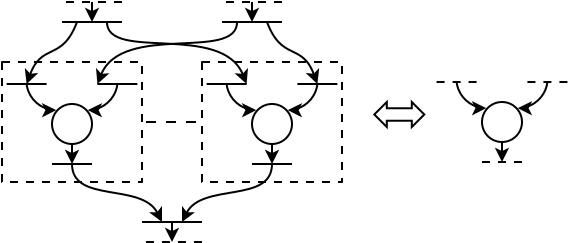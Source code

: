 <?xml version="1.0" encoding="UTF-8"?>
<dia:diagram xmlns:dia="http://www.lysator.liu.se/~alla/dia/">
  <dia:layer name="Background" visible="true">
    <dia:object type="Geometric - Left-Right Arrow" version="0" id="O0">
      <dia:attribute name="obj_pos">
        <dia:point val="22.615,-2"/>
      </dia:attribute>
      <dia:attribute name="obj_bb">
        <dia:rectangle val="22.544,-2.121;25.186,-0.629"/>
      </dia:attribute>
      <dia:attribute name="elem_corner">
        <dia:point val="22.615,-2"/>
      </dia:attribute>
      <dia:attribute name="elem_width">
        <dia:real val="2.5"/>
      </dia:attribute>
      <dia:attribute name="elem_height">
        <dia:real val="1.25"/>
      </dia:attribute>
      <dia:attribute name="line_width">
        <dia:real val="0.1"/>
      </dia:attribute>
      <dia:attribute name="line_colour">
        <dia:color val="#000000"/>
      </dia:attribute>
      <dia:attribute name="fill_colour">
        <dia:color val="#ffffff"/>
      </dia:attribute>
      <dia:attribute name="show_background">
        <dia:boolean val="true"/>
      </dia:attribute>
      <dia:attribute name="line_style">
        <dia:enum val="0"/>
        <dia:real val="1"/>
      </dia:attribute>
      <dia:attribute name="flip_horizontal">
        <dia:boolean val="false"/>
      </dia:attribute>
      <dia:attribute name="flip_vertical">
        <dia:boolean val="false"/>
      </dia:attribute>
    </dia:object>
    <dia:group>
      <dia:object type="Standard - Box" version="0" id="O1">
        <dia:attribute name="obj_pos">
          <dia:point val="14,-4"/>
        </dia:attribute>
        <dia:attribute name="obj_bb">
          <dia:rectangle val="13.95,-4.05;21.05,2.05"/>
        </dia:attribute>
        <dia:attribute name="elem_corner">
          <dia:point val="14,-4"/>
        </dia:attribute>
        <dia:attribute name="elem_width">
          <dia:real val="7"/>
        </dia:attribute>
        <dia:attribute name="elem_height">
          <dia:real val="6"/>
        </dia:attribute>
        <dia:attribute name="show_background">
          <dia:boolean val="true"/>
        </dia:attribute>
        <dia:attribute name="line_style">
          <dia:enum val="1"/>
        </dia:attribute>
        <dia:attribute name="dashlength">
          <dia:real val="0.4"/>
        </dia:attribute>
        <dia:attribute name="corner_radius">
          <dia:real val="1.175e-38"/>
        </dia:attribute>
      </dia:object>
      <dia:object type="Geometric - Perfect Circle" version="0" id="O2">
        <dia:attribute name="obj_pos">
          <dia:point val="16.5,-1.9"/>
        </dia:attribute>
        <dia:attribute name="obj_bb">
          <dia:rectangle val="16.45,-1.95;18.55,0.15"/>
        </dia:attribute>
        <dia:attribute name="elem_corner">
          <dia:point val="16.5,-1.9"/>
        </dia:attribute>
        <dia:attribute name="elem_width">
          <dia:real val="2"/>
        </dia:attribute>
        <dia:attribute name="elem_height">
          <dia:real val="2"/>
        </dia:attribute>
        <dia:attribute name="line_width">
          <dia:real val="0.1"/>
        </dia:attribute>
        <dia:attribute name="line_colour">
          <dia:color val="#000000"/>
        </dia:attribute>
        <dia:attribute name="fill_colour">
          <dia:color val="#ffffff"/>
        </dia:attribute>
        <dia:attribute name="show_background">
          <dia:boolean val="true"/>
        </dia:attribute>
        <dia:attribute name="line_style">
          <dia:enum val="0"/>
          <dia:real val="1"/>
        </dia:attribute>
        <dia:attribute name="flip_horizontal">
          <dia:boolean val="false"/>
        </dia:attribute>
        <dia:attribute name="flip_vertical">
          <dia:boolean val="false"/>
        </dia:attribute>
      </dia:object>
      <dia:object type="Standard - Line" version="0" id="O3">
        <dia:attribute name="obj_pos">
          <dia:point val="18.5,1.1"/>
        </dia:attribute>
        <dia:attribute name="obj_bb">
          <dia:rectangle val="16.45,1.05;18.55,1.15"/>
        </dia:attribute>
        <dia:attribute name="conn_endpoints">
          <dia:point val="18.5,1.1"/>
          <dia:point val="16.5,1.1"/>
        </dia:attribute>
        <dia:attribute name="numcp">
          <dia:int val="1"/>
        </dia:attribute>
      </dia:object>
      <dia:object type="Standard - Line" version="0" id="O4">
        <dia:attribute name="obj_pos">
          <dia:point val="16.23,-2.9"/>
        </dia:attribute>
        <dia:attribute name="obj_bb">
          <dia:rectangle val="14.18,-2.95;16.28,-2.85"/>
        </dia:attribute>
        <dia:attribute name="conn_endpoints">
          <dia:point val="16.23,-2.9"/>
          <dia:point val="14.23,-2.9"/>
        </dia:attribute>
        <dia:attribute name="numcp">
          <dia:int val="1"/>
        </dia:attribute>
      </dia:object>
      <dia:object type="Standard - Line" version="0" id="O5">
        <dia:attribute name="obj_pos">
          <dia:point val="20.77,-2.9"/>
        </dia:attribute>
        <dia:attribute name="obj_bb">
          <dia:rectangle val="18.72,-2.95;20.82,-2.85"/>
        </dia:attribute>
        <dia:attribute name="conn_endpoints">
          <dia:point val="20.77,-2.9"/>
          <dia:point val="18.77,-2.9"/>
        </dia:attribute>
        <dia:attribute name="numcp">
          <dia:int val="1"/>
        </dia:attribute>
      </dia:object>
      <dia:object type="Standard - Box" version="0" id="O6">
        <dia:attribute name="obj_pos">
          <dia:point val="4,-4"/>
        </dia:attribute>
        <dia:attribute name="obj_bb">
          <dia:rectangle val="3.95,-4.05;11.05,2.05"/>
        </dia:attribute>
        <dia:attribute name="elem_corner">
          <dia:point val="4,-4"/>
        </dia:attribute>
        <dia:attribute name="elem_width">
          <dia:real val="7"/>
        </dia:attribute>
        <dia:attribute name="elem_height">
          <dia:real val="6"/>
        </dia:attribute>
        <dia:attribute name="show_background">
          <dia:boolean val="true"/>
        </dia:attribute>
        <dia:attribute name="line_style">
          <dia:enum val="1"/>
        </dia:attribute>
        <dia:attribute name="dashlength">
          <dia:real val="0.4"/>
        </dia:attribute>
        <dia:attribute name="corner_radius">
          <dia:real val="1.175e-38"/>
        </dia:attribute>
      </dia:object>
      <dia:object type="Geometric - Perfect Circle" version="0" id="O7">
        <dia:attribute name="obj_pos">
          <dia:point val="6.5,-1.9"/>
        </dia:attribute>
        <dia:attribute name="obj_bb">
          <dia:rectangle val="6.45,-1.95;8.55,0.15"/>
        </dia:attribute>
        <dia:attribute name="elem_corner">
          <dia:point val="6.5,-1.9"/>
        </dia:attribute>
        <dia:attribute name="elem_width">
          <dia:real val="2"/>
        </dia:attribute>
        <dia:attribute name="elem_height">
          <dia:real val="2"/>
        </dia:attribute>
        <dia:attribute name="line_width">
          <dia:real val="0.1"/>
        </dia:attribute>
        <dia:attribute name="line_colour">
          <dia:color val="#000000"/>
        </dia:attribute>
        <dia:attribute name="fill_colour">
          <dia:color val="#ffffff"/>
        </dia:attribute>
        <dia:attribute name="show_background">
          <dia:boolean val="true"/>
        </dia:attribute>
        <dia:attribute name="line_style">
          <dia:enum val="0"/>
          <dia:real val="1"/>
        </dia:attribute>
        <dia:attribute name="flip_horizontal">
          <dia:boolean val="false"/>
        </dia:attribute>
        <dia:attribute name="flip_vertical">
          <dia:boolean val="false"/>
        </dia:attribute>
      </dia:object>
      <dia:object type="Standard - Line" version="0" id="O8">
        <dia:attribute name="obj_pos">
          <dia:point val="8.5,1.1"/>
        </dia:attribute>
        <dia:attribute name="obj_bb">
          <dia:rectangle val="6.45,1.05;8.55,1.15"/>
        </dia:attribute>
        <dia:attribute name="conn_endpoints">
          <dia:point val="8.5,1.1"/>
          <dia:point val="6.5,1.1"/>
        </dia:attribute>
        <dia:attribute name="numcp">
          <dia:int val="1"/>
        </dia:attribute>
      </dia:object>
      <dia:object type="Standard - Line" version="0" id="O9">
        <dia:attribute name="obj_pos">
          <dia:point val="6.23,-2.9"/>
        </dia:attribute>
        <dia:attribute name="obj_bb">
          <dia:rectangle val="4.18,-2.95;6.28,-2.85"/>
        </dia:attribute>
        <dia:attribute name="conn_endpoints">
          <dia:point val="6.23,-2.9"/>
          <dia:point val="4.23,-2.9"/>
        </dia:attribute>
        <dia:attribute name="numcp">
          <dia:int val="1"/>
        </dia:attribute>
      </dia:object>
      <dia:object type="Standard - Line" version="0" id="O10">
        <dia:attribute name="obj_pos">
          <dia:point val="10.77,-2.9"/>
        </dia:attribute>
        <dia:attribute name="obj_bb">
          <dia:rectangle val="8.72,-2.95;10.82,-2.85"/>
        </dia:attribute>
        <dia:attribute name="conn_endpoints">
          <dia:point val="10.77,-2.9"/>
          <dia:point val="8.77,-2.9"/>
        </dia:attribute>
        <dia:attribute name="numcp">
          <dia:int val="1"/>
        </dia:attribute>
      </dia:object>
      <dia:object type="Standard - Line" version="0" id="O11">
        <dia:attribute name="obj_pos">
          <dia:point val="10,-6"/>
        </dia:attribute>
        <dia:attribute name="obj_bb">
          <dia:rectangle val="6.95,-6.05;10.05,-5.95"/>
        </dia:attribute>
        <dia:attribute name="conn_endpoints">
          <dia:point val="10,-6"/>
          <dia:point val="7,-6"/>
        </dia:attribute>
        <dia:attribute name="numcp">
          <dia:int val="3"/>
        </dia:attribute>
      </dia:object>
      <dia:object type="Standard - Line" version="0" id="O12">
        <dia:attribute name="obj_pos">
          <dia:point val="18,-6"/>
        </dia:attribute>
        <dia:attribute name="obj_bb">
          <dia:rectangle val="14.95,-6.05;18.05,-5.95"/>
        </dia:attribute>
        <dia:attribute name="conn_endpoints">
          <dia:point val="18,-6"/>
          <dia:point val="15,-6"/>
        </dia:attribute>
        <dia:attribute name="numcp">
          <dia:int val="3"/>
        </dia:attribute>
      </dia:object>
      <dia:object type="Standard - Line" version="0" id="O13">
        <dia:attribute name="obj_pos">
          <dia:point val="13.7,-1"/>
        </dia:attribute>
        <dia:attribute name="obj_bb">
          <dia:rectangle val="11.1,-1.05;13.75,-0.95"/>
        </dia:attribute>
        <dia:attribute name="conn_endpoints">
          <dia:point val="13.7,-1"/>
          <dia:point val="11.15,-1"/>
        </dia:attribute>
        <dia:attribute name="numcp">
          <dia:int val="1"/>
        </dia:attribute>
        <dia:attribute name="line_style">
          <dia:enum val="1"/>
        </dia:attribute>
        <dia:attribute name="dashlength">
          <dia:real val="0.5"/>
        </dia:attribute>
      </dia:object>
      <dia:object type="Standard - Line" version="0" id="O14">
        <dia:attribute name="obj_pos">
          <dia:point val="14,4"/>
        </dia:attribute>
        <dia:attribute name="obj_bb">
          <dia:rectangle val="10.95,3.95;14.05,4.05"/>
        </dia:attribute>
        <dia:attribute name="conn_endpoints">
          <dia:point val="14,4"/>
          <dia:point val="11,4"/>
        </dia:attribute>
        <dia:attribute name="numcp">
          <dia:int val="1"/>
        </dia:attribute>
      </dia:object>
      <dia:object type="Standard - Line" version="0" id="O15">
        <dia:attribute name="obj_pos">
          <dia:point val="10,-7"/>
        </dia:attribute>
        <dia:attribute name="obj_bb">
          <dia:rectangle val="6.95,-7.05;10.05,-6.95"/>
        </dia:attribute>
        <dia:attribute name="conn_endpoints">
          <dia:point val="10,-7"/>
          <dia:point val="7,-7"/>
        </dia:attribute>
        <dia:attribute name="numcp">
          <dia:int val="1"/>
        </dia:attribute>
        <dia:attribute name="line_style">
          <dia:enum val="1"/>
        </dia:attribute>
        <dia:attribute name="dashlength">
          <dia:real val="0.4"/>
        </dia:attribute>
      </dia:object>
      <dia:object type="Standard - Line" version="0" id="O16">
        <dia:attribute name="obj_pos">
          <dia:point val="18,-7"/>
        </dia:attribute>
        <dia:attribute name="obj_bb">
          <dia:rectangle val="14.95,-7.05;18.05,-6.95"/>
        </dia:attribute>
        <dia:attribute name="conn_endpoints">
          <dia:point val="18,-7"/>
          <dia:point val="15,-7"/>
        </dia:attribute>
        <dia:attribute name="numcp">
          <dia:int val="1"/>
        </dia:attribute>
        <dia:attribute name="line_style">
          <dia:enum val="1"/>
        </dia:attribute>
        <dia:attribute name="dashlength">
          <dia:real val="0.4"/>
        </dia:attribute>
      </dia:object>
      <dia:object type="Standard - Line" version="0" id="O17">
        <dia:attribute name="obj_pos">
          <dia:point val="14,5"/>
        </dia:attribute>
        <dia:attribute name="obj_bb">
          <dia:rectangle val="10.95,4.95;14.05,5.05"/>
        </dia:attribute>
        <dia:attribute name="conn_endpoints">
          <dia:point val="14,5"/>
          <dia:point val="11,5"/>
        </dia:attribute>
        <dia:attribute name="numcp">
          <dia:int val="1"/>
        </dia:attribute>
        <dia:attribute name="line_style">
          <dia:enum val="1"/>
        </dia:attribute>
        <dia:attribute name="dashlength">
          <dia:real val="0.4"/>
        </dia:attribute>
      </dia:object>
      <dia:object type="Standard - Line" version="0" id="O18">
        <dia:attribute name="obj_pos">
          <dia:point val="17.5,0.1"/>
        </dia:attribute>
        <dia:attribute name="obj_bb">
          <dia:rectangle val="17,0.05;18,1.15"/>
        </dia:attribute>
        <dia:attribute name="conn_endpoints">
          <dia:point val="17.5,0.1"/>
          <dia:point val="17.5,1.1"/>
        </dia:attribute>
        <dia:attribute name="numcp">
          <dia:int val="1"/>
        </dia:attribute>
        <dia:attribute name="end_arrow">
          <dia:enum val="22"/>
        </dia:attribute>
        <dia:attribute name="end_arrow_length">
          <dia:real val="0.5"/>
        </dia:attribute>
        <dia:attribute name="end_arrow_width">
          <dia:real val="0.5"/>
        </dia:attribute>
        <dia:connections>
          <dia:connection handle="0" to="O2" connection="0"/>
          <dia:connection handle="1" to="O3" connection="0"/>
        </dia:connections>
      </dia:object>
      <dia:object type="Standard - Arc" version="0" id="O19">
        <dia:attribute name="obj_pos">
          <dia:point val="19.77,-2.9"/>
        </dia:attribute>
        <dia:attribute name="obj_bb">
          <dia:rectangle val="17.132,-2.971;19.841,-0.492"/>
        </dia:attribute>
        <dia:attribute name="conn_endpoints">
          <dia:point val="19.77,-2.9"/>
          <dia:point val="17.5,-0.9"/>
        </dia:attribute>
        <dia:attribute name="curve_distance">
          <dia:real val="-0.378"/>
        </dia:attribute>
        <dia:attribute name="end_arrow">
          <dia:enum val="22"/>
        </dia:attribute>
        <dia:attribute name="end_arrow_length">
          <dia:real val="0.5"/>
        </dia:attribute>
        <dia:attribute name="end_arrow_width">
          <dia:real val="0.5"/>
        </dia:attribute>
        <dia:connections>
          <dia:connection handle="0" to="O5" connection="0"/>
          <dia:connection handle="1" to="O2" connection="8"/>
        </dia:connections>
      </dia:object>
      <dia:object type="Standard - Arc" version="0" id="O20">
        <dia:attribute name="obj_pos">
          <dia:point val="15.23,-2.9"/>
        </dia:attribute>
        <dia:attribute name="obj_bb">
          <dia:rectangle val="15.159,-2.971;17.868,-0.492"/>
        </dia:attribute>
        <dia:attribute name="conn_endpoints">
          <dia:point val="15.23,-2.9"/>
          <dia:point val="17.5,-0.9"/>
        </dia:attribute>
        <dia:attribute name="curve_distance">
          <dia:real val="0.378"/>
        </dia:attribute>
        <dia:attribute name="end_arrow">
          <dia:enum val="22"/>
        </dia:attribute>
        <dia:attribute name="end_arrow_length">
          <dia:real val="0.5"/>
        </dia:attribute>
        <dia:attribute name="end_arrow_width">
          <dia:real val="0.5"/>
        </dia:attribute>
        <dia:connections>
          <dia:connection handle="0" to="O4" connection="0"/>
          <dia:connection handle="1" to="O2" connection="8"/>
        </dia:connections>
      </dia:object>
      <dia:object type="Standard - Line" version="0" id="O21">
        <dia:attribute name="obj_pos">
          <dia:point val="7.5,0.1"/>
        </dia:attribute>
        <dia:attribute name="obj_bb">
          <dia:rectangle val="7,0.05;8,1.15"/>
        </dia:attribute>
        <dia:attribute name="conn_endpoints">
          <dia:point val="7.5,0.1"/>
          <dia:point val="7.5,1.1"/>
        </dia:attribute>
        <dia:attribute name="numcp">
          <dia:int val="1"/>
        </dia:attribute>
        <dia:attribute name="end_arrow">
          <dia:enum val="22"/>
        </dia:attribute>
        <dia:attribute name="end_arrow_length">
          <dia:real val="0.5"/>
        </dia:attribute>
        <dia:attribute name="end_arrow_width">
          <dia:real val="0.5"/>
        </dia:attribute>
        <dia:connections>
          <dia:connection handle="0" to="O7" connection="0"/>
          <dia:connection handle="1" to="O8" connection="0"/>
        </dia:connections>
      </dia:object>
      <dia:object type="Standard - Arc" version="0" id="O22">
        <dia:attribute name="obj_pos">
          <dia:point val="9.77,-2.9"/>
        </dia:attribute>
        <dia:attribute name="obj_bb">
          <dia:rectangle val="7.132,-2.971;9.841,-0.492"/>
        </dia:attribute>
        <dia:attribute name="conn_endpoints">
          <dia:point val="9.77,-2.9"/>
          <dia:point val="7.5,-0.9"/>
        </dia:attribute>
        <dia:attribute name="curve_distance">
          <dia:real val="-0.378"/>
        </dia:attribute>
        <dia:attribute name="end_arrow">
          <dia:enum val="22"/>
        </dia:attribute>
        <dia:attribute name="end_arrow_length">
          <dia:real val="0.5"/>
        </dia:attribute>
        <dia:attribute name="end_arrow_width">
          <dia:real val="0.5"/>
        </dia:attribute>
        <dia:connections>
          <dia:connection handle="0" to="O10" connection="0"/>
          <dia:connection handle="1" to="O7" connection="8"/>
        </dia:connections>
      </dia:object>
      <dia:object type="Standard - Arc" version="0" id="O23">
        <dia:attribute name="obj_pos">
          <dia:point val="5.23,-2.9"/>
        </dia:attribute>
        <dia:attribute name="obj_bb">
          <dia:rectangle val="5.159,-2.971;7.868,-0.492"/>
        </dia:attribute>
        <dia:attribute name="conn_endpoints">
          <dia:point val="5.23,-2.9"/>
          <dia:point val="7.5,-0.9"/>
        </dia:attribute>
        <dia:attribute name="curve_distance">
          <dia:real val="0.378"/>
        </dia:attribute>
        <dia:attribute name="end_arrow">
          <dia:enum val="22"/>
        </dia:attribute>
        <dia:attribute name="end_arrow_length">
          <dia:real val="0.5"/>
        </dia:attribute>
        <dia:attribute name="end_arrow_width">
          <dia:real val="0.5"/>
        </dia:attribute>
        <dia:connections>
          <dia:connection handle="0" to="O9" connection="0"/>
          <dia:connection handle="1" to="O7" connection="8"/>
        </dia:connections>
      </dia:object>
      <dia:object type="Standard - BezierLine" version="0" id="O24">
        <dia:attribute name="obj_pos">
          <dia:point val="7.75,-6"/>
        </dia:attribute>
        <dia:attribute name="obj_bb">
          <dia:rectangle val="4.743,-6.064;7.814,-2.681"/>
        </dia:attribute>
        <dia:attribute name="bez_points">
          <dia:point val="7.75,-6"/>
          <dia:point val="7,-4"/>
          <dia:point val="6,-5"/>
          <dia:point val="5.23,-2.9"/>
        </dia:attribute>
        <dia:attribute name="corner_types">
          <dia:enum val="0"/>
          <dia:enum val="0"/>
        </dia:attribute>
        <dia:attribute name="end_arrow">
          <dia:enum val="22"/>
        </dia:attribute>
        <dia:attribute name="end_arrow_length">
          <dia:real val="0.5"/>
        </dia:attribute>
        <dia:attribute name="end_arrow_width">
          <dia:real val="0.5"/>
        </dia:attribute>
        <dia:connections>
          <dia:connection handle="0" to="O11" connection="2"/>
          <dia:connection handle="3" to="O9" connection="0"/>
        </dia:connections>
      </dia:object>
      <dia:object type="Standard - BezierLine" version="0" id="O25">
        <dia:attribute name="obj_pos">
          <dia:point val="9.25,-6"/>
        </dia:attribute>
        <dia:attribute name="obj_bb">
          <dia:rectangle val="9.2,-6.05;16.713,-2.669"/>
        </dia:attribute>
        <dia:attribute name="bez_points">
          <dia:point val="9.25,-6"/>
          <dia:point val="9.25,-4"/>
          <dia:point val="15,-6"/>
          <dia:point val="16.23,-2.9"/>
        </dia:attribute>
        <dia:attribute name="corner_types">
          <dia:enum val="0"/>
          <dia:enum val="0"/>
        </dia:attribute>
        <dia:attribute name="end_arrow">
          <dia:enum val="22"/>
        </dia:attribute>
        <dia:attribute name="end_arrow_length">
          <dia:real val="0.5"/>
        </dia:attribute>
        <dia:attribute name="end_arrow_width">
          <dia:real val="0.5"/>
        </dia:attribute>
        <dia:connections>
          <dia:connection handle="0" to="O11" connection="0"/>
        </dia:connections>
      </dia:object>
      <dia:object type="Standard - BezierLine" version="0" id="O26">
        <dia:attribute name="obj_pos">
          <dia:point val="15.75,-6"/>
        </dia:attribute>
        <dia:attribute name="obj_bb">
          <dia:rectangle val="8.287,-6.05;15.8,-2.669"/>
        </dia:attribute>
        <dia:attribute name="bez_points">
          <dia:point val="15.75,-6"/>
          <dia:point val="15.75,-4"/>
          <dia:point val="10,-6"/>
          <dia:point val="8.77,-2.9"/>
        </dia:attribute>
        <dia:attribute name="corner_types">
          <dia:enum val="0"/>
          <dia:enum val="0"/>
        </dia:attribute>
        <dia:attribute name="end_arrow">
          <dia:enum val="22"/>
        </dia:attribute>
        <dia:attribute name="end_arrow_length">
          <dia:real val="0.5"/>
        </dia:attribute>
        <dia:attribute name="end_arrow_width">
          <dia:real val="0.5"/>
        </dia:attribute>
        <dia:connections>
          <dia:connection handle="0" to="O12" connection="2"/>
        </dia:connections>
      </dia:object>
      <dia:object type="Standard - BezierLine" version="0" id="O27">
        <dia:attribute name="obj_pos">
          <dia:point val="17.25,-6"/>
        </dia:attribute>
        <dia:attribute name="obj_bb">
          <dia:rectangle val="17.186,-6.064;20.257,-2.681"/>
        </dia:attribute>
        <dia:attribute name="bez_points">
          <dia:point val="17.25,-6"/>
          <dia:point val="18,-4"/>
          <dia:point val="19,-5"/>
          <dia:point val="19.77,-2.9"/>
        </dia:attribute>
        <dia:attribute name="corner_types">
          <dia:enum val="0"/>
          <dia:enum val="0"/>
        </dia:attribute>
        <dia:attribute name="end_arrow">
          <dia:enum val="22"/>
        </dia:attribute>
        <dia:attribute name="end_arrow_length">
          <dia:real val="0.5"/>
        </dia:attribute>
        <dia:attribute name="end_arrow_width">
          <dia:real val="0.5"/>
        </dia:attribute>
        <dia:connections>
          <dia:connection handle="0" to="O12" connection="0"/>
          <dia:connection handle="3" to="O5" connection="0"/>
        </dia:connections>
      </dia:object>
      <dia:object type="Standard - BezierLine" version="0" id="O28">
        <dia:attribute name="obj_pos">
          <dia:point val="17.5,1.1"/>
        </dia:attribute>
        <dia:attribute name="obj_bb">
          <dia:rectangle val="12.53,1.05;17.55,4.268"/>
        </dia:attribute>
        <dia:attribute name="bez_points">
          <dia:point val="17.5,1.1"/>
          <dia:point val="17.5,3.1"/>
          <dia:point val="14,2"/>
          <dia:point val="13,4"/>
        </dia:attribute>
        <dia:attribute name="corner_types">
          <dia:enum val="0"/>
          <dia:enum val="0"/>
        </dia:attribute>
        <dia:attribute name="end_arrow">
          <dia:enum val="22"/>
        </dia:attribute>
        <dia:attribute name="end_arrow_length">
          <dia:real val="0.5"/>
        </dia:attribute>
        <dia:attribute name="end_arrow_width">
          <dia:real val="0.5"/>
        </dia:attribute>
        <dia:connections>
          <dia:connection handle="0" to="O3" connection="0"/>
        </dia:connections>
      </dia:object>
      <dia:object type="Standard - BezierLine" version="0" id="O29">
        <dia:attribute name="obj_pos">
          <dia:point val="7.5,1.1"/>
        </dia:attribute>
        <dia:attribute name="obj_bb">
          <dia:rectangle val="7.45,1.05;12.47,4.268"/>
        </dia:attribute>
        <dia:attribute name="bez_points">
          <dia:point val="7.5,1.1"/>
          <dia:point val="7.5,3.1"/>
          <dia:point val="11,2"/>
          <dia:point val="12,4"/>
        </dia:attribute>
        <dia:attribute name="corner_types">
          <dia:enum val="0"/>
          <dia:enum val="0"/>
        </dia:attribute>
        <dia:attribute name="end_arrow">
          <dia:enum val="22"/>
        </dia:attribute>
        <dia:attribute name="end_arrow_length">
          <dia:real val="0.5"/>
        </dia:attribute>
        <dia:attribute name="end_arrow_width">
          <dia:real val="0.5"/>
        </dia:attribute>
        <dia:connections>
          <dia:connection handle="0" to="O8" connection="0"/>
        </dia:connections>
      </dia:object>
      <dia:object type="Standard - Line" version="0" id="O30">
        <dia:attribute name="obj_pos">
          <dia:point val="8.5,-7"/>
        </dia:attribute>
        <dia:attribute name="obj_bb">
          <dia:rectangle val="8,-7.05;9,-5.95"/>
        </dia:attribute>
        <dia:attribute name="conn_endpoints">
          <dia:point val="8.5,-7"/>
          <dia:point val="8.5,-6"/>
        </dia:attribute>
        <dia:attribute name="numcp">
          <dia:int val="1"/>
        </dia:attribute>
        <dia:attribute name="end_arrow">
          <dia:enum val="22"/>
        </dia:attribute>
        <dia:attribute name="end_arrow_length">
          <dia:real val="0.5"/>
        </dia:attribute>
        <dia:attribute name="end_arrow_width">
          <dia:real val="0.5"/>
        </dia:attribute>
        <dia:connections>
          <dia:connection handle="0" to="O15" connection="0"/>
          <dia:connection handle="1" to="O11" connection="1"/>
        </dia:connections>
      </dia:object>
      <dia:object type="Standard - Line" version="0" id="O31">
        <dia:attribute name="obj_pos">
          <dia:point val="16.5,-7"/>
        </dia:attribute>
        <dia:attribute name="obj_bb">
          <dia:rectangle val="16,-7.05;17,-5.95"/>
        </dia:attribute>
        <dia:attribute name="conn_endpoints">
          <dia:point val="16.5,-7"/>
          <dia:point val="16.5,-6"/>
        </dia:attribute>
        <dia:attribute name="numcp">
          <dia:int val="1"/>
        </dia:attribute>
        <dia:attribute name="end_arrow">
          <dia:enum val="22"/>
        </dia:attribute>
        <dia:attribute name="end_arrow_length">
          <dia:real val="0.5"/>
        </dia:attribute>
        <dia:attribute name="end_arrow_width">
          <dia:real val="0.5"/>
        </dia:attribute>
        <dia:connections>
          <dia:connection handle="0" to="O16" connection="0"/>
          <dia:connection handle="1" to="O12" connection="1"/>
        </dia:connections>
      </dia:object>
      <dia:object type="Standard - Line" version="0" id="O32">
        <dia:attribute name="obj_pos">
          <dia:point val="12.5,4"/>
        </dia:attribute>
        <dia:attribute name="obj_bb">
          <dia:rectangle val="12,3.95;13,5.05"/>
        </dia:attribute>
        <dia:attribute name="conn_endpoints">
          <dia:point val="12.5,4"/>
          <dia:point val="12.5,5"/>
        </dia:attribute>
        <dia:attribute name="numcp">
          <dia:int val="1"/>
        </dia:attribute>
        <dia:attribute name="end_arrow">
          <dia:enum val="22"/>
        </dia:attribute>
        <dia:attribute name="end_arrow_length">
          <dia:real val="0.5"/>
        </dia:attribute>
        <dia:attribute name="end_arrow_width">
          <dia:real val="0.5"/>
        </dia:attribute>
        <dia:connections>
          <dia:connection handle="1" to="O17" connection="0"/>
        </dia:connections>
      </dia:object>
    </dia:group>
    <dia:group>
      <dia:object type="Geometric - Perfect Circle" version="0" id="O33">
        <dia:attribute name="obj_pos">
          <dia:point val="28,-2"/>
        </dia:attribute>
        <dia:attribute name="obj_bb">
          <dia:rectangle val="27.95,-2.05;30.05,0.05"/>
        </dia:attribute>
        <dia:attribute name="elem_corner">
          <dia:point val="28,-2"/>
        </dia:attribute>
        <dia:attribute name="elem_width">
          <dia:real val="2"/>
        </dia:attribute>
        <dia:attribute name="elem_height">
          <dia:real val="2"/>
        </dia:attribute>
        <dia:attribute name="line_width">
          <dia:real val="0.1"/>
        </dia:attribute>
        <dia:attribute name="line_colour">
          <dia:color val="#000000"/>
        </dia:attribute>
        <dia:attribute name="fill_colour">
          <dia:color val="#ffffff"/>
        </dia:attribute>
        <dia:attribute name="show_background">
          <dia:boolean val="true"/>
        </dia:attribute>
        <dia:attribute name="line_style">
          <dia:enum val="0"/>
          <dia:real val="1"/>
        </dia:attribute>
        <dia:attribute name="flip_horizontal">
          <dia:boolean val="false"/>
        </dia:attribute>
        <dia:attribute name="flip_vertical">
          <dia:boolean val="false"/>
        </dia:attribute>
      </dia:object>
      <dia:object type="Standard - Line" version="0" id="O34">
        <dia:attribute name="obj_pos">
          <dia:point val="30,1"/>
        </dia:attribute>
        <dia:attribute name="obj_bb">
          <dia:rectangle val="27.95,0.95;30.05,1.05"/>
        </dia:attribute>
        <dia:attribute name="conn_endpoints">
          <dia:point val="30,1"/>
          <dia:point val="28,1"/>
        </dia:attribute>
        <dia:attribute name="numcp">
          <dia:int val="1"/>
        </dia:attribute>
        <dia:attribute name="line_style">
          <dia:enum val="1"/>
        </dia:attribute>
        <dia:attribute name="dashlength">
          <dia:real val="0.4"/>
        </dia:attribute>
      </dia:object>
      <dia:object type="Standard - Line" version="0" id="O35">
        <dia:attribute name="obj_pos">
          <dia:point val="27.73,-3"/>
        </dia:attribute>
        <dia:attribute name="obj_bb">
          <dia:rectangle val="25.68,-3.05;27.78,-2.95"/>
        </dia:attribute>
        <dia:attribute name="conn_endpoints">
          <dia:point val="27.73,-3"/>
          <dia:point val="25.73,-3"/>
        </dia:attribute>
        <dia:attribute name="numcp">
          <dia:int val="1"/>
        </dia:attribute>
        <dia:attribute name="line_style">
          <dia:enum val="1"/>
        </dia:attribute>
        <dia:attribute name="dashlength">
          <dia:real val="0.4"/>
        </dia:attribute>
      </dia:object>
      <dia:object type="Standard - Line" version="0" id="O36">
        <dia:attribute name="obj_pos">
          <dia:point val="32.27,-3"/>
        </dia:attribute>
        <dia:attribute name="obj_bb">
          <dia:rectangle val="30.22,-3.05;32.32,-2.95"/>
        </dia:attribute>
        <dia:attribute name="conn_endpoints">
          <dia:point val="32.27,-3"/>
          <dia:point val="30.27,-3"/>
        </dia:attribute>
        <dia:attribute name="numcp">
          <dia:int val="1"/>
        </dia:attribute>
        <dia:attribute name="line_style">
          <dia:enum val="1"/>
        </dia:attribute>
        <dia:attribute name="dashlength">
          <dia:real val="0.4"/>
        </dia:attribute>
      </dia:object>
      <dia:object type="Standard - Line" version="0" id="O37">
        <dia:attribute name="obj_pos">
          <dia:point val="29,0"/>
        </dia:attribute>
        <dia:attribute name="obj_bb">
          <dia:rectangle val="28.5,-0.05;29.5,1.05"/>
        </dia:attribute>
        <dia:attribute name="conn_endpoints">
          <dia:point val="29,0"/>
          <dia:point val="29,1"/>
        </dia:attribute>
        <dia:attribute name="numcp">
          <dia:int val="1"/>
        </dia:attribute>
        <dia:attribute name="end_arrow">
          <dia:enum val="22"/>
        </dia:attribute>
        <dia:attribute name="end_arrow_length">
          <dia:real val="0.5"/>
        </dia:attribute>
        <dia:attribute name="end_arrow_width">
          <dia:real val="0.5"/>
        </dia:attribute>
        <dia:connections>
          <dia:connection handle="0" to="O33" connection="0"/>
          <dia:connection handle="1" to="O34" connection="0"/>
        </dia:connections>
      </dia:object>
      <dia:object type="Standard - Arc" version="0" id="O38">
        <dia:attribute name="obj_pos">
          <dia:point val="31.27,-3"/>
        </dia:attribute>
        <dia:attribute name="obj_bb">
          <dia:rectangle val="28.632,-3.071;31.341,-0.592"/>
        </dia:attribute>
        <dia:attribute name="conn_endpoints">
          <dia:point val="31.27,-3"/>
          <dia:point val="29,-1"/>
        </dia:attribute>
        <dia:attribute name="curve_distance">
          <dia:real val="-0.378"/>
        </dia:attribute>
        <dia:attribute name="end_arrow">
          <dia:enum val="22"/>
        </dia:attribute>
        <dia:attribute name="end_arrow_length">
          <dia:real val="0.5"/>
        </dia:attribute>
        <dia:attribute name="end_arrow_width">
          <dia:real val="0.5"/>
        </dia:attribute>
        <dia:connections>
          <dia:connection handle="0" to="O36" connection="0"/>
          <dia:connection handle="1" to="O33" connection="8"/>
        </dia:connections>
      </dia:object>
      <dia:object type="Standard - Arc" version="0" id="O39">
        <dia:attribute name="obj_pos">
          <dia:point val="26.73,-3"/>
        </dia:attribute>
        <dia:attribute name="obj_bb">
          <dia:rectangle val="26.659,-3.071;29.368,-0.592"/>
        </dia:attribute>
        <dia:attribute name="conn_endpoints">
          <dia:point val="26.73,-3"/>
          <dia:point val="29,-1"/>
        </dia:attribute>
        <dia:attribute name="curve_distance">
          <dia:real val="0.378"/>
        </dia:attribute>
        <dia:attribute name="end_arrow">
          <dia:enum val="22"/>
        </dia:attribute>
        <dia:attribute name="end_arrow_length">
          <dia:real val="0.5"/>
        </dia:attribute>
        <dia:attribute name="end_arrow_width">
          <dia:real val="0.5"/>
        </dia:attribute>
        <dia:connections>
          <dia:connection handle="0" to="O35" connection="0"/>
          <dia:connection handle="1" to="O33" connection="8"/>
        </dia:connections>
      </dia:object>
    </dia:group>
  </dia:layer>
</dia:diagram>
